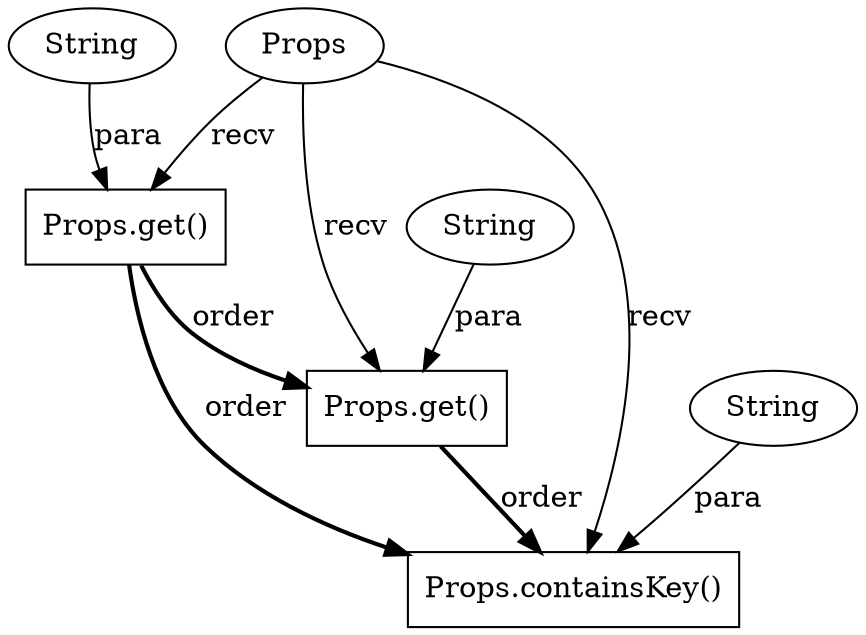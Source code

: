 digraph "AUG" {

  1 [ label="Props.containsKey()" shape="box" ];
  2 [ label="Props" shape="ellipse" ];
  3 [ label="Props.get()" shape="box" ];
  4 [ label="Props.get()" shape="box" ];
  5 [ label="String" shape="ellipse" ];
  6 [ label="String" shape="ellipse" ];
  7 [ label="String" shape="ellipse" ];
  4 -> 1 [ label="order" style="bold" ];
  3 -> 1 [ label="order" style="bold" ];
  5 -> 1 [ label="para" style="solid" ];
  2 -> 1 [ label="recv" style="solid" ];
  7 -> 3 [ label="para" style="solid" ];
  2 -> 3 [ label="recv" style="solid" ];
  3 -> 4 [ label="order" style="bold" ];
  6 -> 4 [ label="para" style="solid" ];
  2 -> 4 [ label="recv" style="solid" ];
}
